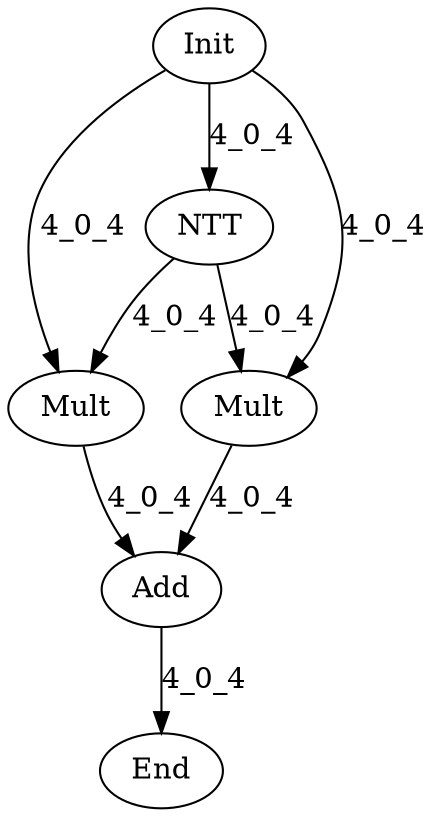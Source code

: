 digraph G {
Init[label="Init"];
End[label="End"];
NTT[label="NTT"];
Mult0[label="Mult"];
Mult1[label="Mult"];
Add[label="Add"];
Init -> NTT[label="4_0_4"];
Init -> Mult0[label="4_0_4"];
Init -> Mult1[label="4_0_4"];
NTT -> Mult0[label="4_0_4"];
NTT -> Mult1[label="4_0_4"];
Mult0 -> Add[label="4_0_4"];
Mult1 -> Add[label="4_0_4"];
Add -> End[label="4_0_4"];
}
